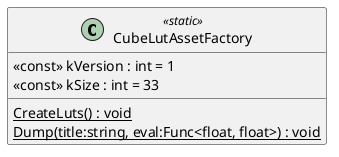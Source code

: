 @startuml
class CubeLutAssetFactory <<static>> {
    <<const>> kVersion : int = 1
    <<const>> kSize : int = 33
    {static} CreateLuts() : void
    {static} Dump(title:string, eval:Func<float, float>) : void
}
@enduml
